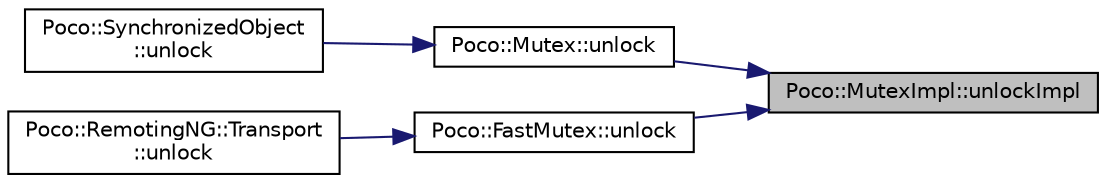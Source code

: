 digraph "Poco::MutexImpl::unlockImpl"
{
 // LATEX_PDF_SIZE
  edge [fontname="Helvetica",fontsize="10",labelfontname="Helvetica",labelfontsize="10"];
  node [fontname="Helvetica",fontsize="10",shape=record];
  rankdir="RL";
  Node1 [label="Poco::MutexImpl::unlockImpl",height=0.2,width=0.4,color="black", fillcolor="grey75", style="filled", fontcolor="black",tooltip=" "];
  Node1 -> Node2 [dir="back",color="midnightblue",fontsize="10",style="solid"];
  Node2 [label="Poco::Mutex::unlock",height=0.2,width=0.4,color="black", fillcolor="white", style="filled",URL="$classPoco_1_1Mutex.html#a54ef696a19f9447b2f751a8b10ff7a7c",tooltip=" "];
  Node2 -> Node3 [dir="back",color="midnightblue",fontsize="10",style="solid"];
  Node3 [label="Poco::SynchronizedObject\l::unlock",height=0.2,width=0.4,color="black", fillcolor="white", style="filled",URL="$classPoco_1_1SynchronizedObject.html#a53d7ac5b1bbb4226f9f468594c98b6d1",tooltip=" "];
  Node1 -> Node4 [dir="back",color="midnightblue",fontsize="10",style="solid"];
  Node4 [label="Poco::FastMutex::unlock",height=0.2,width=0.4,color="black", fillcolor="white", style="filled",URL="$classPoco_1_1FastMutex.html#a04d8f91aabca6ffa6df941c6f5b50f98",tooltip=" "];
  Node4 -> Node5 [dir="back",color="midnightblue",fontsize="10",style="solid"];
  Node5 [label="Poco::RemotingNG::Transport\l::unlock",height=0.2,width=0.4,color="black", fillcolor="white", style="filled",URL="$classPoco_1_1RemotingNG_1_1Transport.html#aa93494bba04ca8d6280c691a300a5d7d",tooltip="Locks the Transport's mutex."];
}
